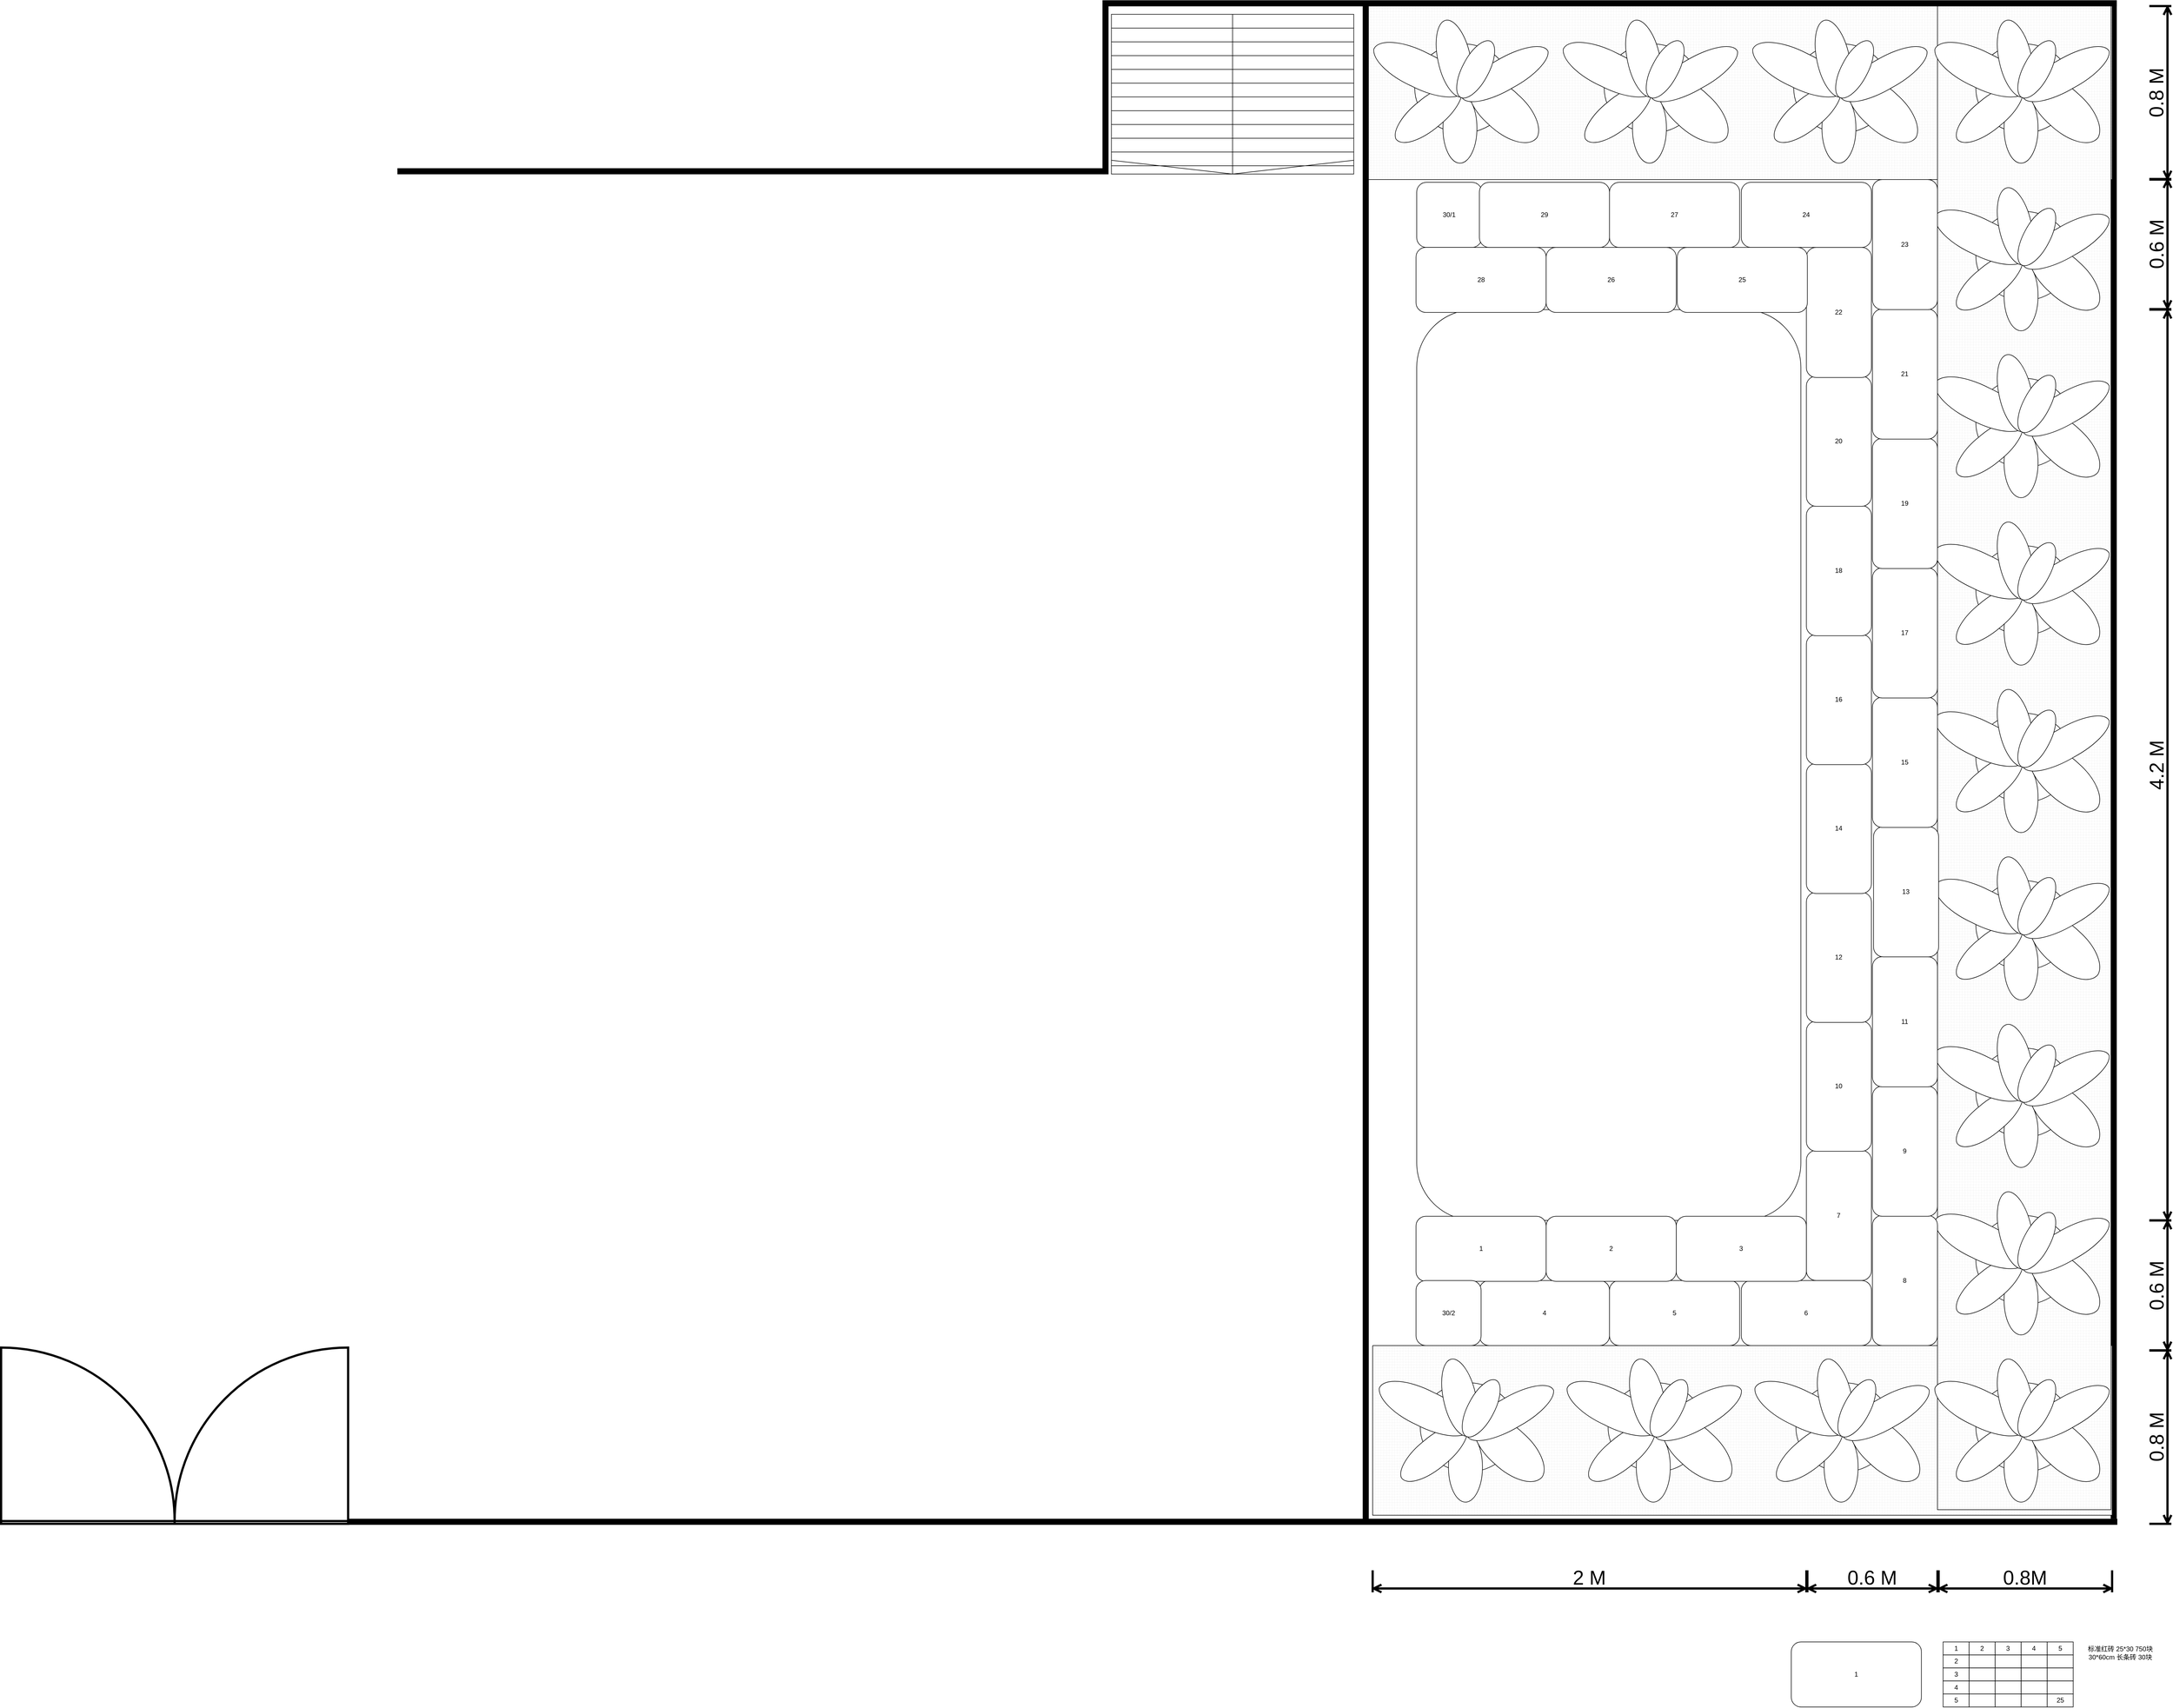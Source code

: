 <mxfile version="24.2.3" type="github">
  <diagram name="第 1 页" id="qIZE1T7M5mhsCrzyjama">
    <mxGraphModel dx="6012" dy="1701" grid="1" gridSize="10" guides="1" tooltips="1" connect="1" arrows="1" fold="1" page="1" pageScale="1" pageWidth="827" pageHeight="1169" math="0" shadow="0">
      <root>
        <mxCell id="0" />
        <mxCell id="1" parent="0" />
        <mxCell id="oWIm9i_71Cfi2djnd1OW-98" value="1" style="rounded=1;whiteSpace=wrap;html=1;" vertex="1" parent="1">
          <mxGeometry x="2570" y="4510" width="236.22" height="118.11" as="geometry" />
        </mxCell>
        <mxCell id="oWIm9i_71Cfi2djnd1OW-1" value="" style="verticalLabelPosition=bottom;html=1;verticalAlign=top;align=center;shape=mxgraph.floorplan.wall;fillColor=strokeColor;" vertex="1" parent="1">
          <mxGeometry x="1782.44" y="1530" width="1377.95" height="10" as="geometry" />
        </mxCell>
        <mxCell id="oWIm9i_71Cfi2djnd1OW-2" value="" style="verticalLabelPosition=bottom;html=1;verticalAlign=top;align=center;shape=mxgraph.floorplan.wall;fillColor=strokeColor;direction=south;" vertex="1" parent="1">
          <mxGeometry x="3150.39" y="1530" width="10" height="2755.9" as="geometry" />
        </mxCell>
        <mxCell id="oWIm9i_71Cfi2djnd1OW-3" value="" style="verticalLabelPosition=bottom;html=1;verticalAlign=top;align=center;shape=mxgraph.floorplan.wall;fillColor=strokeColor;direction=south;" vertex="1" parent="1">
          <mxGeometry x="1320" y="1530" width="10" height="314.96" as="geometry" />
        </mxCell>
        <mxCell id="oWIm9i_71Cfi2djnd1OW-4" value="" style="verticalLabelPosition=bottom;html=1;verticalAlign=top;align=center;shape=mxgraph.floorplan.wall;fillColor=strokeColor;" vertex="1" parent="1">
          <mxGeometry x="-50" y="4286.9" width="3211.39" height="10" as="geometry" />
        </mxCell>
        <mxCell id="oWIm9i_71Cfi2djnd1OW-5" value="" style="verticalLabelPosition=bottom;html=1;verticalAlign=top;align=center;shape=mxgraph.floorplan.wall;fillColor=strokeColor;" vertex="1" parent="1">
          <mxGeometry x="40" y="1834.96" width="1290" height="10" as="geometry" />
        </mxCell>
        <mxCell id="oWIm9i_71Cfi2djnd1OW-6" value="" style="verticalLabelPosition=bottom;html=1;verticalAlign=top;align=center;shape=mxgraph.floorplan.wall;fillColor=strokeColor;direction=south;" vertex="1" parent="1">
          <mxGeometry x="1792.44" y="1540" width="10" height="2755.9" as="geometry" />
        </mxCell>
        <mxCell id="oWIm9i_71Cfi2djnd1OW-9" value="" style="verticalLabelPosition=bottom;verticalAlign=top;html=1;shape=mxgraph.basic.patternFillRect;fillStyle=grid;step=5;fillStrokeWidth=0.2;fillStrokeColor=#dddddd;" vertex="1" parent="1">
          <mxGeometry x="1802.44" y="1540" width="1350" height="314.96" as="geometry" />
        </mxCell>
        <mxCell id="oWIm9i_71Cfi2djnd1OW-11" value="" style="verticalLabelPosition=bottom;verticalAlign=top;html=1;shape=mxgraph.basic.patternFillRect;fillStyle=grid;step=5;fillStrokeWidth=0.2;fillStrokeColor=#dddddd;" vertex="1" parent="1">
          <mxGeometry x="1810" y="3971.94" width="1342.44" height="308.06" as="geometry" />
        </mxCell>
        <mxCell id="oWIm9i_71Cfi2djnd1OW-12" value="" style="verticalLabelPosition=bottom;verticalAlign=top;html=1;shape=mxgraph.basic.patternFillRect;fillStyle=grid;step=5;fillStrokeWidth=0.2;fillStrokeColor=#dddddd;" vertex="1" parent="1">
          <mxGeometry x="2835.43" y="1540" width="314.96" height="2730" as="geometry" />
        </mxCell>
        <mxCell id="oWIm9i_71Cfi2djnd1OW-13" value="" style="verticalLabelPosition=bottom;html=1;verticalAlign=top;align=center;shape=mxgraph.floorplan.stairs;direction=south;" vertex="1" parent="1">
          <mxGeometry x="1335.7" y="1554.96" width="440" height="290" as="geometry" />
        </mxCell>
        <mxCell id="oWIm9i_71Cfi2djnd1OW-15" value="" style="verticalLabelPosition=bottom;html=1;verticalAlign=top;align=center;shape=mxgraph.floorplan.plant;" vertex="1" parent="1">
          <mxGeometry x="1822.44" y="1549.68" width="275.59" height="275.59" as="geometry" />
        </mxCell>
        <mxCell id="oWIm9i_71Cfi2djnd1OW-16" value="" style="verticalLabelPosition=bottom;html=1;verticalAlign=top;align=center;shape=mxgraph.floorplan.plant;" vertex="1" parent="1">
          <mxGeometry x="2166.44" y="1549.68" width="275.59" height="275.59" as="geometry" />
        </mxCell>
        <mxCell id="oWIm9i_71Cfi2djnd1OW-17" value="" style="verticalLabelPosition=bottom;html=1;verticalAlign=top;align=center;shape=mxgraph.floorplan.plant;" vertex="1" parent="1">
          <mxGeometry x="2510.44" y="1549.68" width="275.59" height="275.59" as="geometry" />
        </mxCell>
        <mxCell id="oWIm9i_71Cfi2djnd1OW-18" value="" style="verticalLabelPosition=bottom;html=1;verticalAlign=top;align=center;shape=mxgraph.floorplan.plant;" vertex="1" parent="1">
          <mxGeometry x="2841.11" y="1549.68" width="275.59" height="275.59" as="geometry" />
        </mxCell>
        <mxCell id="oWIm9i_71Cfi2djnd1OW-19" value="" style="verticalLabelPosition=bottom;html=1;verticalAlign=top;align=center;shape=mxgraph.floorplan.plant;" vertex="1" parent="1">
          <mxGeometry x="2841.11" y="2765" width="275.59" height="275.59" as="geometry" />
        </mxCell>
        <mxCell id="oWIm9i_71Cfi2djnd1OW-20" value="" style="verticalLabelPosition=bottom;html=1;verticalAlign=top;align=center;shape=mxgraph.floorplan.plant;" vertex="1" parent="1">
          <mxGeometry x="2841.11" y="3069" width="275.59" height="275.59" as="geometry" />
        </mxCell>
        <mxCell id="oWIm9i_71Cfi2djnd1OW-21" value="" style="verticalLabelPosition=bottom;html=1;verticalAlign=top;align=center;shape=mxgraph.floorplan.plant;" vertex="1" parent="1">
          <mxGeometry x="2841.11" y="3373" width="275.59" height="275.59" as="geometry" />
        </mxCell>
        <mxCell id="oWIm9i_71Cfi2djnd1OW-22" value="" style="verticalLabelPosition=bottom;html=1;verticalAlign=top;align=center;shape=mxgraph.floorplan.plant;" vertex="1" parent="1">
          <mxGeometry x="2841.11" y="3677" width="275.59" height="275.59" as="geometry" />
        </mxCell>
        <mxCell id="oWIm9i_71Cfi2djnd1OW-23" value="" style="verticalLabelPosition=bottom;html=1;verticalAlign=top;align=center;shape=mxgraph.floorplan.plant;" vertex="1" parent="1">
          <mxGeometry x="2841.11" y="3980.63" width="275.59" height="275.59" as="geometry" />
        </mxCell>
        <mxCell id="oWIm9i_71Cfi2djnd1OW-24" value="" style="verticalLabelPosition=bottom;html=1;verticalAlign=top;align=center;shape=mxgraph.floorplan.plant;" vertex="1" parent="1">
          <mxGeometry x="2514.44" y="3980.63" width="275.59" height="275.59" as="geometry" />
        </mxCell>
        <mxCell id="oWIm9i_71Cfi2djnd1OW-25" value="" style="verticalLabelPosition=bottom;html=1;verticalAlign=top;align=center;shape=mxgraph.floorplan.plant;" vertex="1" parent="1">
          <mxGeometry x="2173.44" y="3980.63" width="275.59" height="275.59" as="geometry" />
        </mxCell>
        <mxCell id="oWIm9i_71Cfi2djnd1OW-26" value="" style="verticalLabelPosition=bottom;html=1;verticalAlign=top;align=center;shape=mxgraph.floorplan.plant;" vertex="1" parent="1">
          <mxGeometry x="1832.44" y="3980.63" width="275.59" height="275.59" as="geometry" />
        </mxCell>
        <mxCell id="oWIm9i_71Cfi2djnd1OW-30" value="" style="verticalLabelPosition=bottom;html=1;verticalAlign=top;align=center;shape=mxgraph.floorplan.plant;" vertex="1" parent="1">
          <mxGeometry x="2841.11" y="2461" width="275.59" height="275.59" as="geometry" />
        </mxCell>
        <mxCell id="oWIm9i_71Cfi2djnd1OW-31" value="" style="verticalLabelPosition=bottom;html=1;verticalAlign=top;align=center;shape=mxgraph.floorplan.plant;" vertex="1" parent="1">
          <mxGeometry x="2841.11" y="2157" width="275.59" height="275.59" as="geometry" />
        </mxCell>
        <mxCell id="oWIm9i_71Cfi2djnd1OW-32" value="" style="verticalLabelPosition=bottom;html=1;verticalAlign=top;align=center;shape=mxgraph.floorplan.plant;" vertex="1" parent="1">
          <mxGeometry x="2841.11" y="1854" width="275.59" height="275.59" as="geometry" />
        </mxCell>
        <mxCell id="oWIm9i_71Cfi2djnd1OW-52" value="" style="rounded=1;whiteSpace=wrap;html=1;" vertex="1" parent="1">
          <mxGeometry x="1890" y="2091.18" width="697.4" height="1653.54" as="geometry" />
        </mxCell>
        <mxCell id="oWIm9i_71Cfi2djnd1OW-56" value="0.6 M" style="shape=dimension;direction=north;whiteSpace=wrap;html=1;align=center;points=[];verticalAlign=bottom;labelBackgroundColor=none;horizontal=0;spacingBottom=3;fontSize=36;strokeWidth=4;" vertex="1" parent="1">
          <mxGeometry x="3220" y="1854" width="40" height="236.22" as="geometry" />
        </mxCell>
        <mxCell id="oWIm9i_71Cfi2djnd1OW-57" value="0.8 M" style="shape=dimension;direction=north;whiteSpace=wrap;html=1;align=center;points=[];verticalAlign=bottom;labelBackgroundColor=none;horizontal=0;spacingBottom=3;fontSize=36;strokeWidth=4;" vertex="1" parent="1">
          <mxGeometry x="3220" y="1540" width="40" height="314.96" as="geometry" />
        </mxCell>
        <mxCell id="oWIm9i_71Cfi2djnd1OW-58" value="0.8 M" style="shape=dimension;direction=north;whiteSpace=wrap;html=1;align=center;points=[];verticalAlign=bottom;labelBackgroundColor=none;horizontal=0;spacingBottom=3;fontSize=36;strokeWidth=4;" vertex="1" parent="1">
          <mxGeometry x="3220" y="3980.63" width="40" height="314.96" as="geometry" />
        </mxCell>
        <mxCell id="oWIm9i_71Cfi2djnd1OW-59" value="0.6 M" style="shape=dimension;direction=north;whiteSpace=wrap;html=1;align=center;points=[];verticalAlign=bottom;labelBackgroundColor=none;horizontal=0;spacingBottom=3;fontSize=36;strokeWidth=4;" vertex="1" parent="1">
          <mxGeometry x="3220" y="3744.72" width="40" height="236.22" as="geometry" />
        </mxCell>
        <mxCell id="oWIm9i_71Cfi2djnd1OW-60" value="4.2 M" style="shape=dimension;direction=north;whiteSpace=wrap;html=1;align=center;points=[];verticalAlign=bottom;labelBackgroundColor=none;horizontal=0;spacingBottom=3;fontSize=36;strokeWidth=4;" vertex="1" parent="1">
          <mxGeometry x="3220" y="2091.18" width="40" height="1653.54" as="geometry" />
        </mxCell>
        <mxCell id="oWIm9i_71Cfi2djnd1OW-61" value="" style="verticalLabelPosition=bottom;html=1;verticalAlign=top;align=center;shape=mxgraph.floorplan.wall;fillColor=strokeColor;" vertex="1" parent="1">
          <mxGeometry x="1327.56" y="1530" width="472.44" height="10" as="geometry" />
        </mxCell>
        <mxCell id="oWIm9i_71Cfi2djnd1OW-62" value="" style="verticalLabelPosition=bottom;html=1;verticalAlign=top;align=center;shape=mxgraph.floorplan.doorDouble;aspect=fixed;rotation=-180;strokeWidth=4;" vertex="1" parent="1">
          <mxGeometry x="-680" y="3960.9" width="630" height="334.69" as="geometry" />
        </mxCell>
        <mxCell id="oWIm9i_71Cfi2djnd1OW-63" value="2 M" style="shape=dimension;whiteSpace=wrap;html=1;align=center;points=[];verticalAlign=bottom;spacingBottom=3;labelBackgroundColor=none;strokeWidth=4;fontSize=36;" vertex="1" parent="1">
          <mxGeometry x="1810" y="4380" width="787.4" height="40" as="geometry" />
        </mxCell>
        <mxCell id="oWIm9i_71Cfi2djnd1OW-64" value="0.8M" style="shape=dimension;whiteSpace=wrap;html=1;align=center;points=[];verticalAlign=bottom;spacingBottom=3;labelBackgroundColor=none;strokeWidth=4;fontSize=36;" vertex="1" parent="1">
          <mxGeometry x="2837.48" y="4380" width="314.96" height="40" as="geometry" />
        </mxCell>
        <mxCell id="oWIm9i_71Cfi2djnd1OW-65" value="0.6 M" style="shape=dimension;whiteSpace=wrap;html=1;align=center;points=[];verticalAlign=bottom;spacingBottom=3;labelBackgroundColor=none;strokeWidth=4;fontSize=36;" vertex="1" parent="1">
          <mxGeometry x="2599.21" y="4380" width="236.22" height="40" as="geometry" />
        </mxCell>
        <mxCell id="oWIm9i_71Cfi2djnd1OW-66" value="8" style="rounded=1;whiteSpace=wrap;html=1;" vertex="1" parent="1">
          <mxGeometry x="2717.32" y="3735.72" width="118.11" height="236.22" as="geometry" />
        </mxCell>
        <mxCell id="oWIm9i_71Cfi2djnd1OW-67" value="9" style="rounded=1;whiteSpace=wrap;html=1;" vertex="1" parent="1">
          <mxGeometry x="2717.32" y="3501" width="118.11" height="236.22" as="geometry" />
        </mxCell>
        <mxCell id="oWIm9i_71Cfi2djnd1OW-68" value="11" style="rounded=1;whiteSpace=wrap;html=1;" vertex="1" parent="1">
          <mxGeometry x="2717.32" y="3266" width="118.11" height="236.22" as="geometry" />
        </mxCell>
        <mxCell id="oWIm9i_71Cfi2djnd1OW-69" value="13" style="rounded=1;whiteSpace=wrap;html=1;" vertex="1" parent="1">
          <mxGeometry x="2719.37" y="3030" width="118.11" height="236.22" as="geometry" />
        </mxCell>
        <mxCell id="oWIm9i_71Cfi2djnd1OW-70" value="15" style="rounded=1;whiteSpace=wrap;html=1;" vertex="1" parent="1">
          <mxGeometry x="2717.32" y="2795" width="118.11" height="236.22" as="geometry" />
        </mxCell>
        <mxCell id="oWIm9i_71Cfi2djnd1OW-71" value="17" style="rounded=1;whiteSpace=wrap;html=1;" vertex="1" parent="1">
          <mxGeometry x="2717.32" y="2560" width="118.11" height="236.22" as="geometry" />
        </mxCell>
        <mxCell id="oWIm9i_71Cfi2djnd1OW-72" value="19" style="rounded=1;whiteSpace=wrap;html=1;" vertex="1" parent="1">
          <mxGeometry x="2717.32" y="2325" width="118.11" height="236.22" as="geometry" />
        </mxCell>
        <mxCell id="oWIm9i_71Cfi2djnd1OW-73" value="21" style="rounded=1;whiteSpace=wrap;html=1;" vertex="1" parent="1">
          <mxGeometry x="2717.32" y="2090" width="118.11" height="236.22" as="geometry" />
        </mxCell>
        <mxCell id="oWIm9i_71Cfi2djnd1OW-74" value="23" style="rounded=1;whiteSpace=wrap;html=1;" vertex="1" parent="1">
          <mxGeometry x="2717.32" y="1854.96" width="118.11" height="236.22" as="geometry" />
        </mxCell>
        <mxCell id="oWIm9i_71Cfi2djnd1OW-75" value="7" style="rounded=1;whiteSpace=wrap;html=1;" vertex="1" parent="1">
          <mxGeometry x="2597.4" y="3617.61" width="118.11" height="236.22" as="geometry" />
        </mxCell>
        <mxCell id="oWIm9i_71Cfi2djnd1OW-76" value="10" style="rounded=1;whiteSpace=wrap;html=1;" vertex="1" parent="1">
          <mxGeometry x="2597.4" y="3383" width="118.11" height="236.22" as="geometry" />
        </mxCell>
        <mxCell id="oWIm9i_71Cfi2djnd1OW-77" value="12" style="rounded=1;whiteSpace=wrap;html=1;" vertex="1" parent="1">
          <mxGeometry x="2597.4" y="3149" width="118.11" height="236.22" as="geometry" />
        </mxCell>
        <mxCell id="oWIm9i_71Cfi2djnd1OW-78" value="14" style="rounded=1;whiteSpace=wrap;html=1;" vertex="1" parent="1">
          <mxGeometry x="2597.4" y="2915" width="118.11" height="236.22" as="geometry" />
        </mxCell>
        <mxCell id="oWIm9i_71Cfi2djnd1OW-79" value="16" style="rounded=1;whiteSpace=wrap;html=1;" vertex="1" parent="1">
          <mxGeometry x="2597.4" y="2681" width="118.11" height="236.22" as="geometry" />
        </mxCell>
        <mxCell id="oWIm9i_71Cfi2djnd1OW-80" value="18" style="rounded=1;whiteSpace=wrap;html=1;" vertex="1" parent="1">
          <mxGeometry x="2597.4" y="2447" width="118.11" height="236.22" as="geometry" />
        </mxCell>
        <mxCell id="oWIm9i_71Cfi2djnd1OW-81" value="20" style="rounded=1;whiteSpace=wrap;html=1;" vertex="1" parent="1">
          <mxGeometry x="2597.4" y="2212" width="118.11" height="236.22" as="geometry" />
        </mxCell>
        <mxCell id="oWIm9i_71Cfi2djnd1OW-82" value="22" style="rounded=1;whiteSpace=wrap;html=1;" vertex="1" parent="1">
          <mxGeometry x="2597.4" y="1978.11" width="118.11" height="236.22" as="geometry" />
        </mxCell>
        <mxCell id="oWIm9i_71Cfi2djnd1OW-83" value="24" style="rounded=1;whiteSpace=wrap;html=1;" vertex="1" parent="1">
          <mxGeometry x="2479.29" y="1860.0" width="236.22" height="118.11" as="geometry" />
        </mxCell>
        <mxCell id="oWIm9i_71Cfi2djnd1OW-84" value="6" style="rounded=1;whiteSpace=wrap;html=1;" vertex="1" parent="1">
          <mxGeometry x="2479.29" y="3853.83" width="236.22" height="118.11" as="geometry" />
        </mxCell>
        <mxCell id="oWIm9i_71Cfi2djnd1OW-85" value="5" style="rounded=1;whiteSpace=wrap;html=1;" vertex="1" parent="1">
          <mxGeometry x="2240" y="3853.83" width="236.22" height="118.11" as="geometry" />
        </mxCell>
        <mxCell id="oWIm9i_71Cfi2djnd1OW-86" value="4" style="rounded=1;whiteSpace=wrap;html=1;" vertex="1" parent="1">
          <mxGeometry x="2003.78" y="3853.83" width="236.22" height="118.11" as="geometry" />
        </mxCell>
        <mxCell id="oWIm9i_71Cfi2djnd1OW-87" value="3" style="rounded=1;whiteSpace=wrap;html=1;" vertex="1" parent="1">
          <mxGeometry x="2361.18" y="3737.22" width="236.22" height="118.11" as="geometry" />
        </mxCell>
        <mxCell id="oWIm9i_71Cfi2djnd1OW-88" value="2" style="rounded=1;whiteSpace=wrap;html=1;" vertex="1" parent="1">
          <mxGeometry x="2124.96" y="3737.22" width="236.22" height="118.11" as="geometry" />
        </mxCell>
        <mxCell id="oWIm9i_71Cfi2djnd1OW-89" value="1" style="rounded=1;whiteSpace=wrap;html=1;" vertex="1" parent="1">
          <mxGeometry x="1888.74" y="3737.22" width="236.22" height="118.11" as="geometry" />
        </mxCell>
        <mxCell id="oWIm9i_71Cfi2djnd1OW-90" value="30/2" style="rounded=1;whiteSpace=wrap;html=1;" vertex="1" parent="1">
          <mxGeometry x="1888.74" y="3853.83" width="118.11" height="118.11" as="geometry" />
        </mxCell>
        <mxCell id="oWIm9i_71Cfi2djnd1OW-91" value="30/1" style="rounded=1;whiteSpace=wrap;html=1;" vertex="1" parent="1">
          <mxGeometry x="1890.0" y="1860" width="118.11" height="118.11" as="geometry" />
        </mxCell>
        <mxCell id="oWIm9i_71Cfi2djnd1OW-92" value="28" style="rounded=1;whiteSpace=wrap;html=1;" vertex="1" parent="1">
          <mxGeometry x="1888.74" y="1978.11" width="236.22" height="118.11" as="geometry" />
        </mxCell>
        <mxCell id="oWIm9i_71Cfi2djnd1OW-93" value="26" style="rounded=1;whiteSpace=wrap;html=1;" vertex="1" parent="1">
          <mxGeometry x="2124.96" y="1978.11" width="236.22" height="118.11" as="geometry" />
        </mxCell>
        <mxCell id="oWIm9i_71Cfi2djnd1OW-94" value="25" style="rounded=1;whiteSpace=wrap;html=1;" vertex="1" parent="1">
          <mxGeometry x="2362.99" y="1978.11" width="236.22" height="118.11" as="geometry" />
        </mxCell>
        <mxCell id="oWIm9i_71Cfi2djnd1OW-95" value="27" style="rounded=1;whiteSpace=wrap;html=1;" vertex="1" parent="1">
          <mxGeometry x="2240.0" y="1860.0" width="236.22" height="118.11" as="geometry" />
        </mxCell>
        <mxCell id="oWIm9i_71Cfi2djnd1OW-96" value="29" style="rounded=1;whiteSpace=wrap;html=1;" vertex="1" parent="1">
          <mxGeometry x="2003.78" y="1860.0" width="236.22" height="118.11" as="geometry" />
        </mxCell>
        <mxCell id="oWIm9i_71Cfi2djnd1OW-97" value="1" style="rounded=0;whiteSpace=wrap;html=1;" vertex="1" parent="1">
          <mxGeometry x="2845.61" y="4510" width="47.244" height="23.622" as="geometry" />
        </mxCell>
        <mxCell id="oWIm9i_71Cfi2djnd1OW-104" value="2" style="rounded=0;whiteSpace=wrap;html=1;" vertex="1" parent="1">
          <mxGeometry x="2892.85" y="4510" width="47.244" height="23.622" as="geometry" />
        </mxCell>
        <mxCell id="oWIm9i_71Cfi2djnd1OW-105" value="3" style="rounded=0;whiteSpace=wrap;html=1;" vertex="1" parent="1">
          <mxGeometry x="2940.09" y="4510" width="47.244" height="23.622" as="geometry" />
        </mxCell>
        <mxCell id="oWIm9i_71Cfi2djnd1OW-106" value="4" style="rounded=0;whiteSpace=wrap;html=1;" vertex="1" parent="1">
          <mxGeometry x="2987.33" y="4510" width="47.244" height="23.622" as="geometry" />
        </mxCell>
        <mxCell id="oWIm9i_71Cfi2djnd1OW-107" value="5" style="rounded=0;whiteSpace=wrap;html=1;" vertex="1" parent="1">
          <mxGeometry x="3034.57" y="4510" width="47.244" height="23.622" as="geometry" />
        </mxCell>
        <mxCell id="oWIm9i_71Cfi2djnd1OW-108" value="2" style="rounded=0;whiteSpace=wrap;html=1;" vertex="1" parent="1">
          <mxGeometry x="2845.61" y="4533.62" width="47.244" height="23.622" as="geometry" />
        </mxCell>
        <mxCell id="oWIm9i_71Cfi2djnd1OW-109" value="" style="rounded=0;whiteSpace=wrap;html=1;" vertex="1" parent="1">
          <mxGeometry x="2892.85" y="4533.62" width="47.244" height="23.622" as="geometry" />
        </mxCell>
        <mxCell id="oWIm9i_71Cfi2djnd1OW-110" value="" style="rounded=0;whiteSpace=wrap;html=1;" vertex="1" parent="1">
          <mxGeometry x="2940.09" y="4533.62" width="47.244" height="23.622" as="geometry" />
        </mxCell>
        <mxCell id="oWIm9i_71Cfi2djnd1OW-111" value="" style="rounded=0;whiteSpace=wrap;html=1;" vertex="1" parent="1">
          <mxGeometry x="2987.33" y="4533.62" width="47.244" height="23.622" as="geometry" />
        </mxCell>
        <mxCell id="oWIm9i_71Cfi2djnd1OW-112" value="" style="rounded=0;whiteSpace=wrap;html=1;" vertex="1" parent="1">
          <mxGeometry x="3034.57" y="4533.62" width="47.244" height="23.622" as="geometry" />
        </mxCell>
        <mxCell id="oWIm9i_71Cfi2djnd1OW-113" value="3" style="rounded=0;whiteSpace=wrap;html=1;" vertex="1" parent="1">
          <mxGeometry x="2845.61" y="4557.24" width="47.244" height="23.622" as="geometry" />
        </mxCell>
        <mxCell id="oWIm9i_71Cfi2djnd1OW-114" value="" style="rounded=0;whiteSpace=wrap;html=1;" vertex="1" parent="1">
          <mxGeometry x="2892.85" y="4557.24" width="47.244" height="23.622" as="geometry" />
        </mxCell>
        <mxCell id="oWIm9i_71Cfi2djnd1OW-115" value="" style="rounded=0;whiteSpace=wrap;html=1;" vertex="1" parent="1">
          <mxGeometry x="2940.09" y="4557.24" width="47.244" height="23.622" as="geometry" />
        </mxCell>
        <mxCell id="oWIm9i_71Cfi2djnd1OW-116" value="" style="rounded=0;whiteSpace=wrap;html=1;" vertex="1" parent="1">
          <mxGeometry x="2987.33" y="4557.24" width="47.244" height="23.622" as="geometry" />
        </mxCell>
        <mxCell id="oWIm9i_71Cfi2djnd1OW-117" value="" style="rounded=0;whiteSpace=wrap;html=1;" vertex="1" parent="1">
          <mxGeometry x="3034.57" y="4557.24" width="47.244" height="23.622" as="geometry" />
        </mxCell>
        <mxCell id="oWIm9i_71Cfi2djnd1OW-118" value="4" style="rounded=0;whiteSpace=wrap;html=1;" vertex="1" parent="1">
          <mxGeometry x="2845.61" y="4580.86" width="47.244" height="23.622" as="geometry" />
        </mxCell>
        <mxCell id="oWIm9i_71Cfi2djnd1OW-119" value="" style="rounded=0;whiteSpace=wrap;html=1;" vertex="1" parent="1">
          <mxGeometry x="2892.85" y="4580.86" width="47.244" height="23.622" as="geometry" />
        </mxCell>
        <mxCell id="oWIm9i_71Cfi2djnd1OW-120" value="" style="rounded=0;whiteSpace=wrap;html=1;" vertex="1" parent="1">
          <mxGeometry x="2940.09" y="4580.86" width="47.244" height="23.622" as="geometry" />
        </mxCell>
        <mxCell id="oWIm9i_71Cfi2djnd1OW-121" value="" style="rounded=0;whiteSpace=wrap;html=1;" vertex="1" parent="1">
          <mxGeometry x="2987.33" y="4580.86" width="47.244" height="23.622" as="geometry" />
        </mxCell>
        <mxCell id="oWIm9i_71Cfi2djnd1OW-122" value="" style="rounded=0;whiteSpace=wrap;html=1;" vertex="1" parent="1">
          <mxGeometry x="3034.57" y="4580.86" width="47.244" height="23.622" as="geometry" />
        </mxCell>
        <mxCell id="oWIm9i_71Cfi2djnd1OW-123" value="5" style="rounded=0;whiteSpace=wrap;html=1;" vertex="1" parent="1">
          <mxGeometry x="2845.61" y="4604.49" width="47.244" height="23.622" as="geometry" />
        </mxCell>
        <mxCell id="oWIm9i_71Cfi2djnd1OW-124" value="" style="rounded=0;whiteSpace=wrap;html=1;" vertex="1" parent="1">
          <mxGeometry x="2892.85" y="4604.49" width="47.244" height="23.622" as="geometry" />
        </mxCell>
        <mxCell id="oWIm9i_71Cfi2djnd1OW-125" value="" style="rounded=0;whiteSpace=wrap;html=1;" vertex="1" parent="1">
          <mxGeometry x="2940.09" y="4604.49" width="47.244" height="23.622" as="geometry" />
        </mxCell>
        <mxCell id="oWIm9i_71Cfi2djnd1OW-126" value="" style="rounded=0;whiteSpace=wrap;html=1;" vertex="1" parent="1">
          <mxGeometry x="2987.33" y="4604.49" width="47.244" height="23.622" as="geometry" />
        </mxCell>
        <mxCell id="oWIm9i_71Cfi2djnd1OW-127" value="25" style="rounded=0;whiteSpace=wrap;html=1;" vertex="1" parent="1">
          <mxGeometry x="3034.57" y="4604.49" width="47.244" height="23.622" as="geometry" />
        </mxCell>
        <mxCell id="oWIm9i_71Cfi2djnd1OW-128" value="标准红砖 25*30 750块&lt;br&gt;&lt;div&gt;&lt;span style=&quot;background-color: initial;&quot;&gt;30*60cm&amp;nbsp;&lt;/span&gt;长条砖 30块&lt;/div&gt;" style="text;html=1;align=center;verticalAlign=middle;resizable=0;points=[];autosize=1;strokeColor=none;fillColor=none;" vertex="1" parent="1">
          <mxGeometry x="3097.18" y="4510" width="140" height="40" as="geometry" />
        </mxCell>
      </root>
    </mxGraphModel>
  </diagram>
</mxfile>

